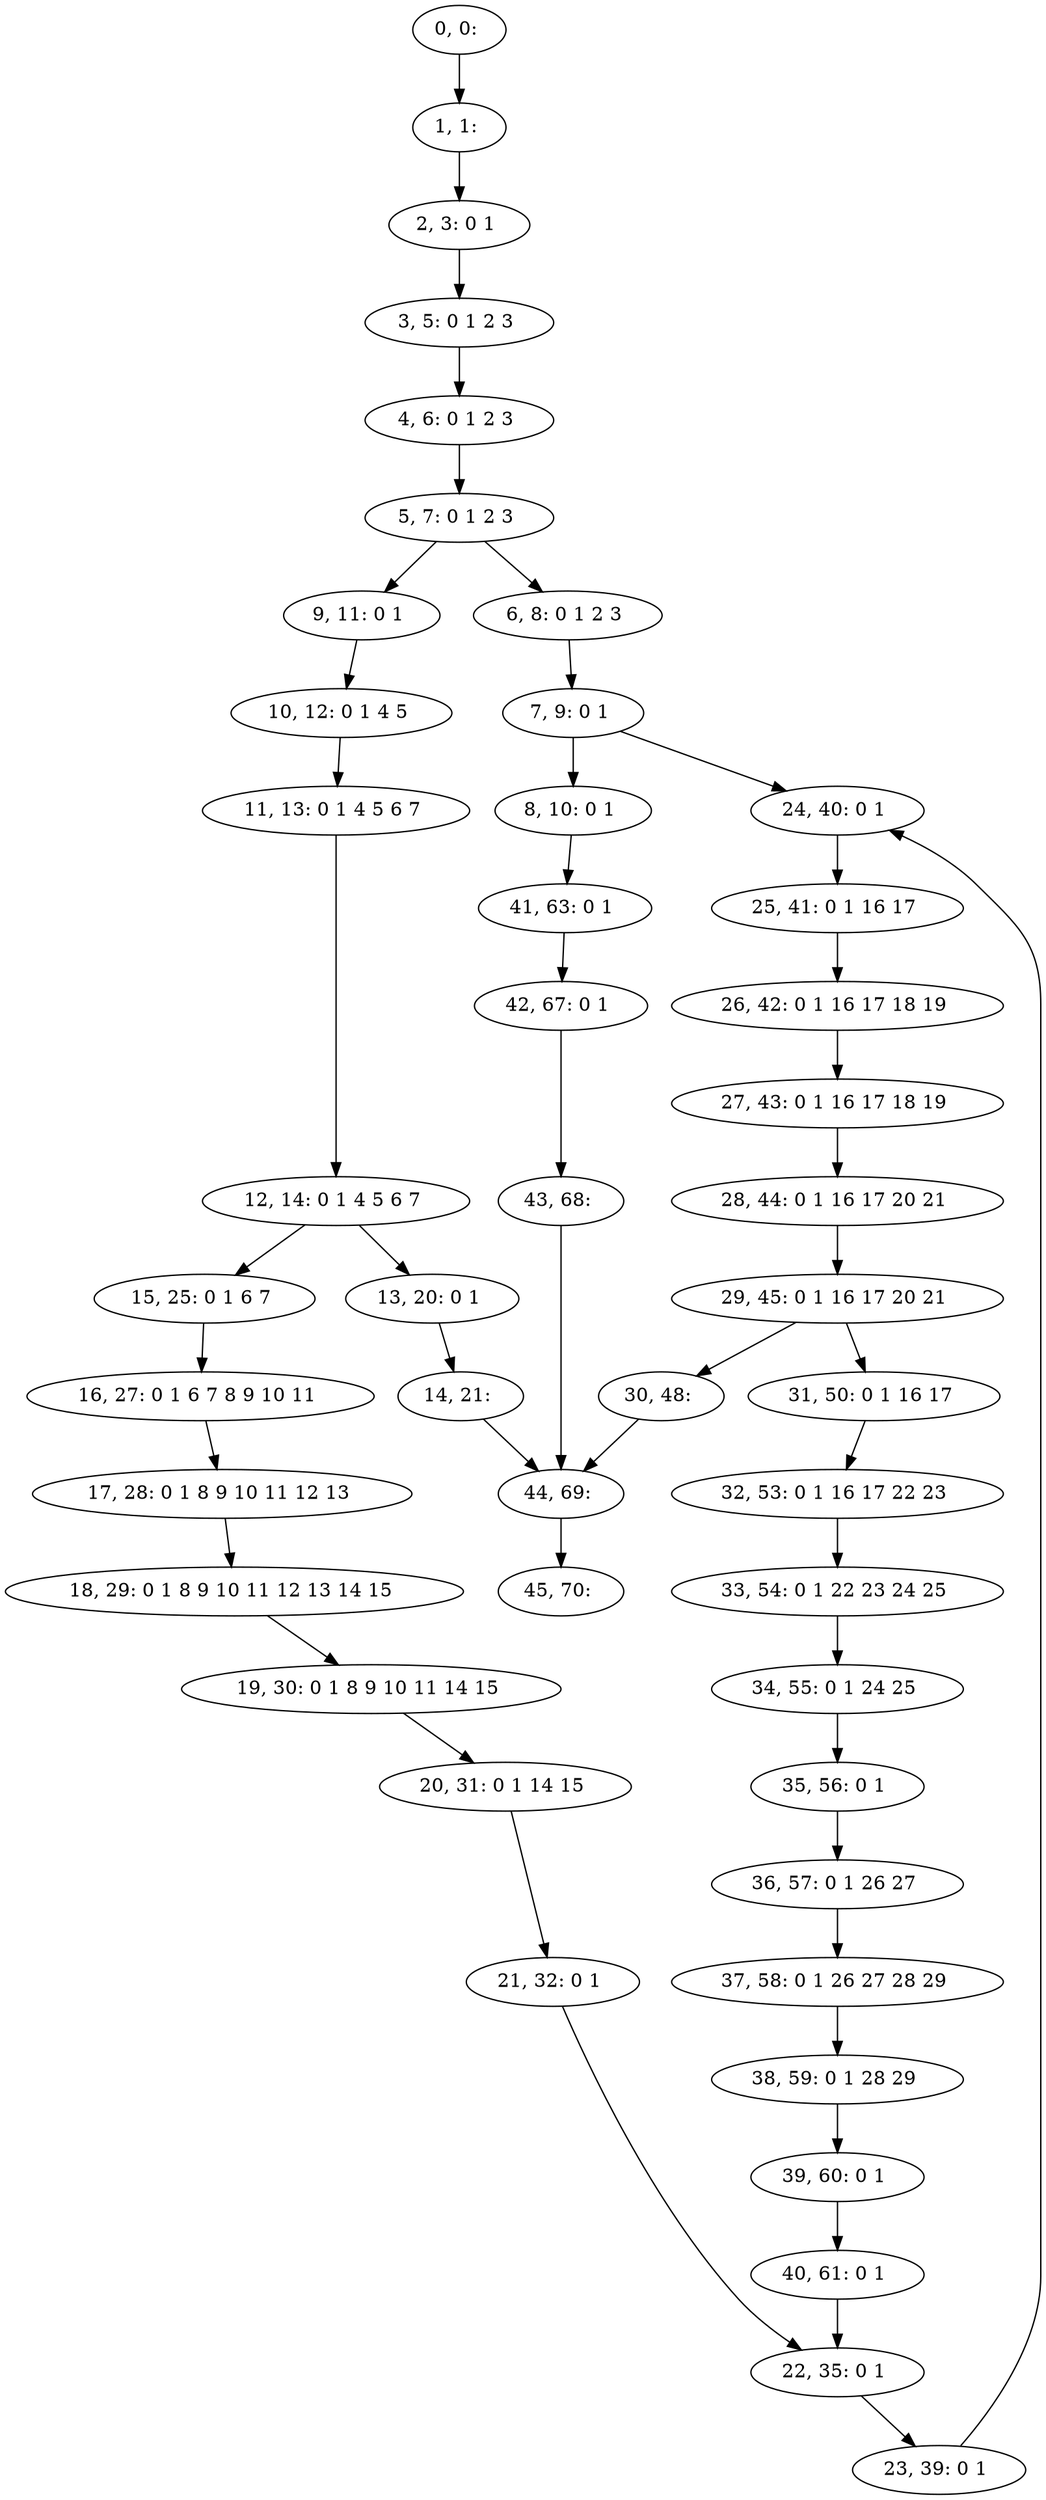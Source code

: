 digraph G {
0[label="0, 0: "];
1[label="1, 1: "];
2[label="2, 3: 0 1 "];
3[label="3, 5: 0 1 2 3 "];
4[label="4, 6: 0 1 2 3 "];
5[label="5, 7: 0 1 2 3 "];
6[label="6, 8: 0 1 2 3 "];
7[label="7, 9: 0 1 "];
8[label="8, 10: 0 1 "];
9[label="9, 11: 0 1 "];
10[label="10, 12: 0 1 4 5 "];
11[label="11, 13: 0 1 4 5 6 7 "];
12[label="12, 14: 0 1 4 5 6 7 "];
13[label="13, 20: 0 1 "];
14[label="14, 21: "];
15[label="15, 25: 0 1 6 7 "];
16[label="16, 27: 0 1 6 7 8 9 10 11 "];
17[label="17, 28: 0 1 8 9 10 11 12 13 "];
18[label="18, 29: 0 1 8 9 10 11 12 13 14 15 "];
19[label="19, 30: 0 1 8 9 10 11 14 15 "];
20[label="20, 31: 0 1 14 15 "];
21[label="21, 32: 0 1 "];
22[label="22, 35: 0 1 "];
23[label="23, 39: 0 1 "];
24[label="24, 40: 0 1 "];
25[label="25, 41: 0 1 16 17 "];
26[label="26, 42: 0 1 16 17 18 19 "];
27[label="27, 43: 0 1 16 17 18 19 "];
28[label="28, 44: 0 1 16 17 20 21 "];
29[label="29, 45: 0 1 16 17 20 21 "];
30[label="30, 48: "];
31[label="31, 50: 0 1 16 17 "];
32[label="32, 53: 0 1 16 17 22 23 "];
33[label="33, 54: 0 1 22 23 24 25 "];
34[label="34, 55: 0 1 24 25 "];
35[label="35, 56: 0 1 "];
36[label="36, 57: 0 1 26 27 "];
37[label="37, 58: 0 1 26 27 28 29 "];
38[label="38, 59: 0 1 28 29 "];
39[label="39, 60: 0 1 "];
40[label="40, 61: 0 1 "];
41[label="41, 63: 0 1 "];
42[label="42, 67: 0 1 "];
43[label="43, 68: "];
44[label="44, 69: "];
45[label="45, 70: "];
0->1 ;
1->2 ;
2->3 ;
3->4 ;
4->5 ;
5->6 ;
5->9 ;
6->7 ;
7->8 ;
7->24 ;
8->41 ;
9->10 ;
10->11 ;
11->12 ;
12->13 ;
12->15 ;
13->14 ;
14->44 ;
15->16 ;
16->17 ;
17->18 ;
18->19 ;
19->20 ;
20->21 ;
21->22 ;
22->23 ;
23->24 ;
24->25 ;
25->26 ;
26->27 ;
27->28 ;
28->29 ;
29->30 ;
29->31 ;
30->44 ;
31->32 ;
32->33 ;
33->34 ;
34->35 ;
35->36 ;
36->37 ;
37->38 ;
38->39 ;
39->40 ;
40->22 ;
41->42 ;
42->43 ;
43->44 ;
44->45 ;
}
